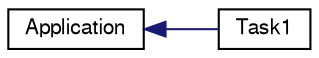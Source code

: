 digraph "Grafische Darstellung der Klassenhierarchie"
{
  bgcolor="transparent";
  edge [fontname="FreeSans",fontsize="10",labelfontname="FreeSans",labelfontsize="10"];
  node [fontname="FreeSans",fontsize="10",shape=record];
  rankdir="LR";
  Node1 [label="Application",height=0.2,width=0.4,color="black",URL="$classApplication.html",tooltip="Basis of OOStuBs-Applications."];
  Node1 -> Node2 [dir="back",color="midnightblue",fontsize="10",style="solid",fontname="FreeSans"];
  Node2 [label="Task1",height=0.2,width=0.4,color="black",URL="$classTask1.html",tooltip="Erste Testanwendung."];
}
